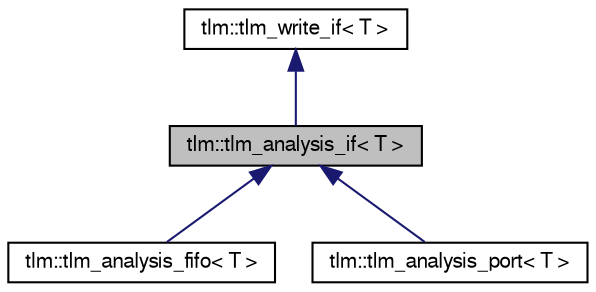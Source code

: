 digraph G
{
  edge [fontname="FreeSans",fontsize="10",labelfontname="FreeSans",labelfontsize="10"];
  node [fontname="FreeSans",fontsize="10",shape=record];
  Node1 [label="tlm::tlm_analysis_if\< T \>",height=0.2,width=0.4,color="black", fillcolor="grey75", style="filled" fontcolor="black"];
  Node2 -> Node1 [dir=back,color="midnightblue",fontsize="10",style="solid",fontname="FreeSans"];
  Node2 [label="tlm::tlm_write_if\< T \>",height=0.2,width=0.4,color="black", fillcolor="white", style="filled",URL="$a00121.html"];
  Node1 -> Node3 [dir=back,color="midnightblue",fontsize="10",style="solid",fontname="FreeSans"];
  Node3 [label="tlm::tlm_analysis_fifo\< T \>",height=0.2,width=0.4,color="black", fillcolor="white", style="filled",URL="$a00051.html"];
  Node1 -> Node4 [dir=back,color="midnightblue",fontsize="10",style="solid",fontname="FreeSans"];
  Node4 [label="tlm::tlm_analysis_port\< T \>",height=0.2,width=0.4,color="black", fillcolor="white", style="filled",URL="$a00053.html"];
}
